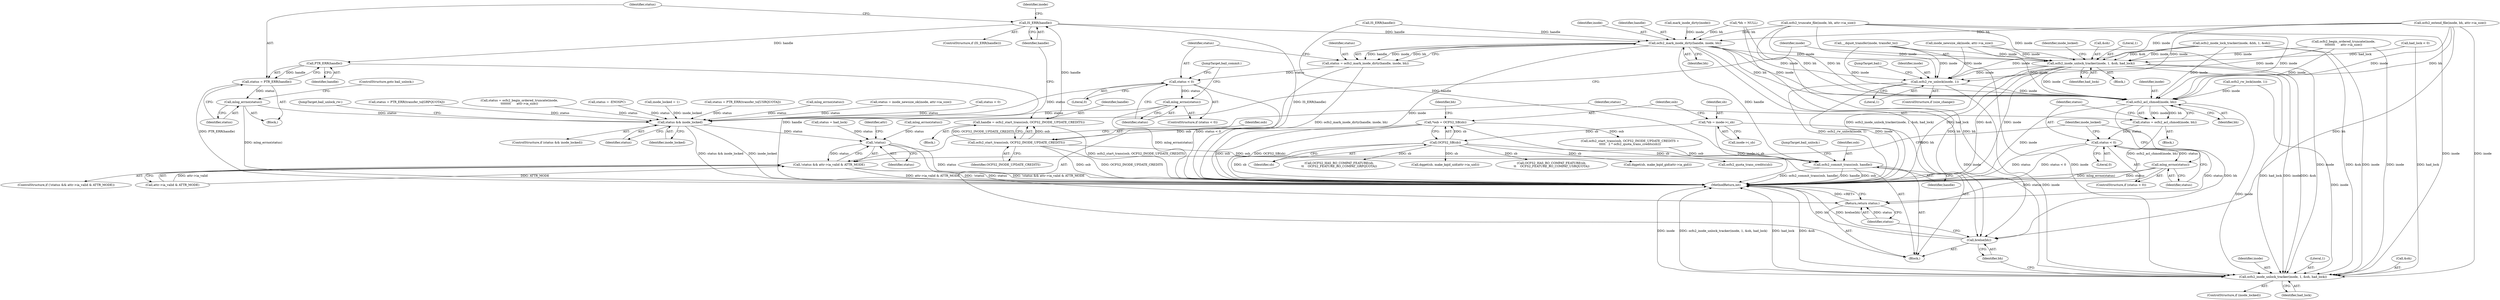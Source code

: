 digraph "0_linux_28f5a8a7c033cbf3e32277f4cc9c6afd74f05300@pointer" {
"1000508" [label="(Call,IS_ERR(handle))"];
"1000502" [label="(Call,handle = ocfs2_start_trans(osb, OCFS2_INODE_UPDATE_CREDITS))"];
"1000504" [label="(Call,ocfs2_start_trans(osb, OCFS2_INODE_UPDATE_CREDITS))"];
"1000130" [label="(Call,*osb = OCFS2_SB(sb))"];
"1000132" [label="(Call,OCFS2_SB(sb))"];
"1000124" [label="(Call,*sb = inode->i_sb)"];
"1000513" [label="(Call,PTR_ERR(handle))"];
"1000511" [label="(Call,status = PTR_ERR(handle))"];
"1000515" [label="(Call,mlog_errno(status))"];
"1000541" [label="(Call,status && inode_locked)"];
"1000576" [label="(Call,!status)"];
"1000575" [label="(Call,!status && attr->ia_valid & ATTR_MODE)"];
"1000605" [label="(Return,return status;)"];
"1000525" [label="(Call,ocfs2_mark_inode_dirty(handle, inode, bh))"];
"1000523" [label="(Call,status = ocfs2_mark_inode_dirty(handle, inode, bh))"];
"1000530" [label="(Call,status < 0)"];
"1000533" [label="(Call,mlog_errno(status))"];
"1000536" [label="(Call,ocfs2_commit_trans(osb, handle))"];
"1000545" [label="(Call,ocfs2_inode_unlock_tracker(inode, 1, &oh, had_lock))"];
"1000557" [label="(Call,ocfs2_rw_unlock(inode, 1))"];
"1000586" [label="(Call,ocfs2_acl_chmod(inode, bh))"];
"1000584" [label="(Call,status = ocfs2_acl_chmod(inode, bh))"];
"1000590" [label="(Call,status < 0)"];
"1000593" [label="(Call,mlog_errno(status))"];
"1000597" [label="(Call,ocfs2_inode_unlock_tracker(inode, 1, &oh, had_lock))"];
"1000603" [label="(Call,brelse(bh))"];
"1000135" [label="(Call,*bh = NULL)"];
"1000501" [label="(Block,)"];
"1000598" [label="(Identifier,inode)"];
"1000546" [label="(Identifier,inode)"];
"1000604" [label="(Identifier,bh)"];
"1000538" [label="(Identifier,handle)"];
"1000320" [label="(Call,ocfs2_truncate_file(inode, bh, attr->ia_size))"];
"1000280" [label="(Call,inode_locked = 1)"];
"1000542" [label="(Identifier,status)"];
"1000125" [label="(Identifier,sb)"];
"1000577" [label="(Identifier,status)"];
"1000584" [label="(Call,status = ocfs2_acl_chmod(inode, bh))"];
"1000529" [label="(ControlStructure,if (status < 0))"];
"1000605" [label="(Return,return status;)"];
"1000514" [label="(Identifier,handle)"];
"1000407" [label="(Call,dqget(sb, make_kqid_uid(attr->ia_uid)))"];
"1000550" [label="(Identifier,had_lock)"];
"1000527" [label="(Identifier,inode)"];
"1000504" [label="(Call,ocfs2_start_trans(osb, OCFS2_INODE_UPDATE_CREDITS))"];
"1000471" [label="(Call,ocfs2_start_trans(osb, OCFS2_INODE_UPDATE_CREDITS +\n\t\t\t\t\t   2 * ocfs2_quota_trans_credits(sb)))"];
"1000576" [label="(Call,!status)"];
"1000419" [label="(Call,status = PTR_ERR(transfer_to[USRQUOTA]))"];
"1000537" [label="(Identifier,osb)"];
"1000587" [label="(Identifier,inode)"];
"1000487" [label="(Call,mlog_errno(status))"];
"1000512" [label="(Identifier,status)"];
"1000534" [label="(Identifier,status)"];
"1000508" [label="(Call,IS_ERR(handle))"];
"1000591" [label="(Identifier,status)"];
"1000540" [label="(ControlStructure,if (status && inode_locked))"];
"1000594" [label="(Identifier,status)"];
"1000515" [label="(Call,mlog_errno(status))"];
"1000580" [label="(Identifier,attr)"];
"1000531" [label="(Identifier,status)"];
"1000595" [label="(ControlStructure,if (inode_locked))"];
"1000603" [label="(Call,brelse(bh))"];
"1000559" [label="(Literal,1)"];
"1000288" [label="(Call,inode_newsize_ok(inode, attr->ia_size))"];
"1000243" [label="(Call,ocfs2_rw_lock(inode, 1))"];
"1000528" [label="(Identifier,bh)"];
"1000532" [label="(Literal,0)"];
"1000599" [label="(Literal,1)"];
"1000132" [label="(Call,OCFS2_SB(sb))"];
"1000286" [label="(Call,status = inode_newsize_ok(inode, attr->ia_size))"];
"1000555" [label="(ControlStructure,if (size_change))"];
"1000541" [label="(Call,status && inode_locked)"];
"1000536" [label="(Call,ocfs2_commit_trans(osb, handle))"];
"1000574" [label="(ControlStructure,if (!status && attr->ia_valid & ATTR_MODE))"];
"1000535" [label="(JumpTarget,bail_commit:)"];
"1000329" [label="(Call,ocfs2_extend_file(inode, bh, attr->ia_size))"];
"1000131" [label="(Identifier,osb)"];
"1000530" [label="(Call,status < 0)"];
"1000510" [label="(Block,)"];
"1000523" [label="(Call,status = ocfs2_mark_inode_dirty(handle, inode, bh))"];
"1000503" [label="(Identifier,handle)"];
"1000588" [label="(Identifier,bh)"];
"1000399" [label="(Call,OCFS2_HAS_RO_COMPAT_FEATURE(sb,\n\t\t    OCFS2_FEATURE_RO_COMPAT_USRQUOTA))"];
"1000597" [label="(Call,ocfs2_inode_unlock_tracker(inode, 1, &oh, had_lock))"];
"1000575" [label="(Call,!status && attr->ia_valid & ATTR_MODE)"];
"1000126" [label="(Call,inode->i_sb)"];
"1000526" [label="(Identifier,handle)"];
"1000557" [label="(Call,ocfs2_rw_unlock(inode, 1))"];
"1000596" [label="(Identifier,inode_locked)"];
"1000251" [label="(Call,mlog_errno(status))"];
"1000268" [label="(Call,status = had_lock)"];
"1000507" [label="(ControlStructure,if (IS_ERR(handle)))"];
"1000589" [label="(ControlStructure,if (status < 0))"];
"1000492" [label="(Call,__dquot_transfer(inode, transfer_to))"];
"1000606" [label="(Identifier,status)"];
"1000130" [label="(Call,*osb = OCFS2_SB(sb))"];
"1000496" [label="(Call,status < 0)"];
"1000558" [label="(Identifier,inode)"];
"1000136" [label="(Identifier,bh)"];
"1000256" [label="(Call,ocfs2_inode_lock_tracker(inode, &bh, 1, &oh))"];
"1000450" [label="(Call,dqget(sb, make_kqid_gid(attr->ia_gid)))"];
"1000480" [label="(Call,IS_ERR(handle))"];
"1000545" [label="(Call,ocfs2_inode_unlock_tracker(inode, 1, &oh, had_lock))"];
"1000264" [label="(Call,had_lock < 0)"];
"1000585" [label="(Identifier,status)"];
"1000547" [label="(Literal,1)"];
"1000583" [label="(Block,)"];
"1000600" [label="(Call,&oh)"];
"1000310" [label="(Call,ocfs2_begin_ordered_truncate(inode,\n\t\t\t\t\t\t\t\t      attr->ia_size))"];
"1000519" [label="(Identifier,inode)"];
"1000477" [label="(Call,ocfs2_quota_trans_credits(sb))"];
"1000560" [label="(JumpTarget,bail:)"];
"1000586" [label="(Call,ocfs2_acl_chmod(inode, bh))"];
"1000513" [label="(Call,PTR_ERR(handle))"];
"1000509" [label="(Identifier,handle)"];
"1000578" [label="(Call,attr->ia_valid & ATTR_MODE)"];
"1000524" [label="(Identifier,status)"];
"1000124" [label="(Call,*sb = inode->i_sb)"];
"1000592" [label="(Literal,0)"];
"1000543" [label="(Identifier,inode_locked)"];
"1000539" [label="(JumpTarget,bail_unlock:)"];
"1000607" [label="(MethodReturn,int)"];
"1000590" [label="(Call,status < 0)"];
"1000554" [label="(JumpTarget,bail_unlock_rw:)"];
"1000108" [label="(Block,)"];
"1000552" [label="(Identifier,inode_locked)"];
"1000517" [label="(ControlStructure,goto bail_unlock;)"];
"1000506" [label="(Identifier,OCFS2_INODE_UPDATE_CREDITS)"];
"1000525" [label="(Call,ocfs2_mark_inode_dirty(handle, inode, bh))"];
"1000516" [label="(Identifier,status)"];
"1000602" [label="(Identifier,had_lock)"];
"1000511" [label="(Call,status = PTR_ERR(handle))"];
"1000502" [label="(Call,handle = ocfs2_start_trans(osb, OCFS2_INODE_UPDATE_CREDITS))"];
"1000133" [label="(Identifier,sb)"];
"1000593" [label="(Call,mlog_errno(status))"];
"1000533" [label="(Call,mlog_errno(status))"];
"1000462" [label="(Call,status = PTR_ERR(transfer_to[GRPQUOTA]))"];
"1000544" [label="(Block,)"];
"1000308" [label="(Call,status = ocfs2_begin_ordered_truncate(inode,\n\t\t\t\t\t\t\t\t      attr->ia_size))"];
"1000347" [label="(Call,status = -ENOSPC)"];
"1000442" [label="(Call,OCFS2_HAS_RO_COMPAT_FEATURE(sb,\n\t\t    OCFS2_FEATURE_RO_COMPAT_GRPQUOTA))"];
"1000548" [label="(Call,&oh)"];
"1000505" [label="(Identifier,osb)"];
"1000521" [label="(Call,mark_inode_dirty(inode))"];
"1000508" -> "1000507"  [label="AST: "];
"1000508" -> "1000509"  [label="CFG: "];
"1000509" -> "1000508"  [label="AST: "];
"1000512" -> "1000508"  [label="CFG: "];
"1000519" -> "1000508"  [label="CFG: "];
"1000508" -> "1000607"  [label="DDG: IS_ERR(handle)"];
"1000502" -> "1000508"  [label="DDG: handle"];
"1000508" -> "1000513"  [label="DDG: handle"];
"1000508" -> "1000525"  [label="DDG: handle"];
"1000502" -> "1000501"  [label="AST: "];
"1000502" -> "1000504"  [label="CFG: "];
"1000503" -> "1000502"  [label="AST: "];
"1000504" -> "1000502"  [label="AST: "];
"1000509" -> "1000502"  [label="CFG: "];
"1000502" -> "1000607"  [label="DDG: ocfs2_start_trans(osb, OCFS2_INODE_UPDATE_CREDITS)"];
"1000504" -> "1000502"  [label="DDG: osb"];
"1000504" -> "1000502"  [label="DDG: OCFS2_INODE_UPDATE_CREDITS"];
"1000504" -> "1000506"  [label="CFG: "];
"1000505" -> "1000504"  [label="AST: "];
"1000506" -> "1000504"  [label="AST: "];
"1000504" -> "1000607"  [label="DDG: OCFS2_INODE_UPDATE_CREDITS"];
"1000504" -> "1000607"  [label="DDG: osb"];
"1000130" -> "1000504"  [label="DDG: osb"];
"1000504" -> "1000536"  [label="DDG: osb"];
"1000130" -> "1000108"  [label="AST: "];
"1000130" -> "1000132"  [label="CFG: "];
"1000131" -> "1000130"  [label="AST: "];
"1000132" -> "1000130"  [label="AST: "];
"1000136" -> "1000130"  [label="CFG: "];
"1000130" -> "1000607"  [label="DDG: OCFS2_SB(sb)"];
"1000130" -> "1000607"  [label="DDG: osb"];
"1000132" -> "1000130"  [label="DDG: sb"];
"1000130" -> "1000471"  [label="DDG: osb"];
"1000132" -> "1000133"  [label="CFG: "];
"1000133" -> "1000132"  [label="AST: "];
"1000132" -> "1000607"  [label="DDG: sb"];
"1000124" -> "1000132"  [label="DDG: sb"];
"1000132" -> "1000399"  [label="DDG: sb"];
"1000132" -> "1000407"  [label="DDG: sb"];
"1000132" -> "1000442"  [label="DDG: sb"];
"1000132" -> "1000450"  [label="DDG: sb"];
"1000132" -> "1000477"  [label="DDG: sb"];
"1000124" -> "1000108"  [label="AST: "];
"1000124" -> "1000126"  [label="CFG: "];
"1000125" -> "1000124"  [label="AST: "];
"1000126" -> "1000124"  [label="AST: "];
"1000131" -> "1000124"  [label="CFG: "];
"1000124" -> "1000607"  [label="DDG: inode->i_sb"];
"1000513" -> "1000511"  [label="AST: "];
"1000513" -> "1000514"  [label="CFG: "];
"1000514" -> "1000513"  [label="AST: "];
"1000511" -> "1000513"  [label="CFG: "];
"1000513" -> "1000607"  [label="DDG: handle"];
"1000513" -> "1000511"  [label="DDG: handle"];
"1000511" -> "1000510"  [label="AST: "];
"1000512" -> "1000511"  [label="AST: "];
"1000516" -> "1000511"  [label="CFG: "];
"1000511" -> "1000607"  [label="DDG: PTR_ERR(handle)"];
"1000511" -> "1000515"  [label="DDG: status"];
"1000515" -> "1000510"  [label="AST: "];
"1000515" -> "1000516"  [label="CFG: "];
"1000516" -> "1000515"  [label="AST: "];
"1000517" -> "1000515"  [label="CFG: "];
"1000515" -> "1000607"  [label="DDG: mlog_errno(status)"];
"1000515" -> "1000541"  [label="DDG: status"];
"1000541" -> "1000540"  [label="AST: "];
"1000541" -> "1000542"  [label="CFG: "];
"1000541" -> "1000543"  [label="CFG: "];
"1000542" -> "1000541"  [label="AST: "];
"1000543" -> "1000541"  [label="AST: "];
"1000546" -> "1000541"  [label="CFG: "];
"1000554" -> "1000541"  [label="CFG: "];
"1000541" -> "1000607"  [label="DDG: inode_locked"];
"1000541" -> "1000607"  [label="DDG: status && inode_locked"];
"1000308" -> "1000541"  [label="DDG: status"];
"1000286" -> "1000541"  [label="DDG: status"];
"1000487" -> "1000541"  [label="DDG: status"];
"1000533" -> "1000541"  [label="DDG: status"];
"1000462" -> "1000541"  [label="DDG: status"];
"1000530" -> "1000541"  [label="DDG: status"];
"1000419" -> "1000541"  [label="DDG: status"];
"1000347" -> "1000541"  [label="DDG: status"];
"1000496" -> "1000541"  [label="DDG: status"];
"1000280" -> "1000541"  [label="DDG: inode_locked"];
"1000541" -> "1000576"  [label="DDG: status"];
"1000576" -> "1000575"  [label="AST: "];
"1000576" -> "1000577"  [label="CFG: "];
"1000577" -> "1000576"  [label="AST: "];
"1000580" -> "1000576"  [label="CFG: "];
"1000575" -> "1000576"  [label="CFG: "];
"1000576" -> "1000607"  [label="DDG: status"];
"1000576" -> "1000575"  [label="DDG: status"];
"1000268" -> "1000576"  [label="DDG: status"];
"1000251" -> "1000576"  [label="DDG: status"];
"1000576" -> "1000605"  [label="DDG: status"];
"1000575" -> "1000574"  [label="AST: "];
"1000575" -> "1000578"  [label="CFG: "];
"1000578" -> "1000575"  [label="AST: "];
"1000585" -> "1000575"  [label="CFG: "];
"1000596" -> "1000575"  [label="CFG: "];
"1000575" -> "1000607"  [label="DDG: !status && attr->ia_valid & ATTR_MODE"];
"1000575" -> "1000607"  [label="DDG: attr->ia_valid & ATTR_MODE"];
"1000575" -> "1000607"  [label="DDG: !status"];
"1000578" -> "1000575"  [label="DDG: attr->ia_valid"];
"1000578" -> "1000575"  [label="DDG: ATTR_MODE"];
"1000605" -> "1000108"  [label="AST: "];
"1000605" -> "1000606"  [label="CFG: "];
"1000606" -> "1000605"  [label="AST: "];
"1000607" -> "1000605"  [label="CFG: "];
"1000605" -> "1000607"  [label="DDG: <RET>"];
"1000606" -> "1000605"  [label="DDG: status"];
"1000590" -> "1000605"  [label="DDG: status"];
"1000593" -> "1000605"  [label="DDG: status"];
"1000525" -> "1000523"  [label="AST: "];
"1000525" -> "1000528"  [label="CFG: "];
"1000526" -> "1000525"  [label="AST: "];
"1000527" -> "1000525"  [label="AST: "];
"1000528" -> "1000525"  [label="AST: "];
"1000523" -> "1000525"  [label="CFG: "];
"1000525" -> "1000607"  [label="DDG: inode"];
"1000525" -> "1000523"  [label="DDG: handle"];
"1000525" -> "1000523"  [label="DDG: inode"];
"1000525" -> "1000523"  [label="DDG: bh"];
"1000480" -> "1000525"  [label="DDG: handle"];
"1000521" -> "1000525"  [label="DDG: inode"];
"1000329" -> "1000525"  [label="DDG: bh"];
"1000320" -> "1000525"  [label="DDG: bh"];
"1000135" -> "1000525"  [label="DDG: bh"];
"1000525" -> "1000536"  [label="DDG: handle"];
"1000525" -> "1000545"  [label="DDG: inode"];
"1000525" -> "1000557"  [label="DDG: inode"];
"1000525" -> "1000586"  [label="DDG: inode"];
"1000525" -> "1000586"  [label="DDG: bh"];
"1000525" -> "1000597"  [label="DDG: inode"];
"1000525" -> "1000603"  [label="DDG: bh"];
"1000523" -> "1000108"  [label="AST: "];
"1000524" -> "1000523"  [label="AST: "];
"1000531" -> "1000523"  [label="CFG: "];
"1000523" -> "1000607"  [label="DDG: ocfs2_mark_inode_dirty(handle, inode, bh)"];
"1000523" -> "1000530"  [label="DDG: status"];
"1000530" -> "1000529"  [label="AST: "];
"1000530" -> "1000532"  [label="CFG: "];
"1000531" -> "1000530"  [label="AST: "];
"1000532" -> "1000530"  [label="AST: "];
"1000534" -> "1000530"  [label="CFG: "];
"1000535" -> "1000530"  [label="CFG: "];
"1000530" -> "1000607"  [label="DDG: status < 0"];
"1000530" -> "1000533"  [label="DDG: status"];
"1000533" -> "1000529"  [label="AST: "];
"1000533" -> "1000534"  [label="CFG: "];
"1000534" -> "1000533"  [label="AST: "];
"1000535" -> "1000533"  [label="CFG: "];
"1000533" -> "1000607"  [label="DDG: mlog_errno(status)"];
"1000536" -> "1000108"  [label="AST: "];
"1000536" -> "1000538"  [label="CFG: "];
"1000537" -> "1000536"  [label="AST: "];
"1000538" -> "1000536"  [label="AST: "];
"1000539" -> "1000536"  [label="CFG: "];
"1000536" -> "1000607"  [label="DDG: ocfs2_commit_trans(osb, handle)"];
"1000536" -> "1000607"  [label="DDG: handle"];
"1000536" -> "1000607"  [label="DDG: osb"];
"1000471" -> "1000536"  [label="DDG: osb"];
"1000480" -> "1000536"  [label="DDG: handle"];
"1000545" -> "1000544"  [label="AST: "];
"1000545" -> "1000550"  [label="CFG: "];
"1000546" -> "1000545"  [label="AST: "];
"1000547" -> "1000545"  [label="AST: "];
"1000548" -> "1000545"  [label="AST: "];
"1000550" -> "1000545"  [label="AST: "];
"1000552" -> "1000545"  [label="CFG: "];
"1000545" -> "1000607"  [label="DDG: had_lock"];
"1000545" -> "1000607"  [label="DDG: &oh"];
"1000545" -> "1000607"  [label="DDG: inode"];
"1000545" -> "1000607"  [label="DDG: ocfs2_inode_unlock_tracker(inode, 1, &oh, had_lock)"];
"1000310" -> "1000545"  [label="DDG: inode"];
"1000492" -> "1000545"  [label="DDG: inode"];
"1000288" -> "1000545"  [label="DDG: inode"];
"1000329" -> "1000545"  [label="DDG: inode"];
"1000256" -> "1000545"  [label="DDG: inode"];
"1000256" -> "1000545"  [label="DDG: &oh"];
"1000320" -> "1000545"  [label="DDG: inode"];
"1000264" -> "1000545"  [label="DDG: had_lock"];
"1000545" -> "1000557"  [label="DDG: inode"];
"1000545" -> "1000586"  [label="DDG: inode"];
"1000545" -> "1000597"  [label="DDG: inode"];
"1000545" -> "1000597"  [label="DDG: &oh"];
"1000545" -> "1000597"  [label="DDG: had_lock"];
"1000557" -> "1000555"  [label="AST: "];
"1000557" -> "1000559"  [label="CFG: "];
"1000558" -> "1000557"  [label="AST: "];
"1000559" -> "1000557"  [label="AST: "];
"1000560" -> "1000557"  [label="CFG: "];
"1000557" -> "1000607"  [label="DDG: ocfs2_rw_unlock(inode, 1)"];
"1000557" -> "1000607"  [label="DDG: inode"];
"1000310" -> "1000557"  [label="DDG: inode"];
"1000492" -> "1000557"  [label="DDG: inode"];
"1000288" -> "1000557"  [label="DDG: inode"];
"1000329" -> "1000557"  [label="DDG: inode"];
"1000256" -> "1000557"  [label="DDG: inode"];
"1000320" -> "1000557"  [label="DDG: inode"];
"1000557" -> "1000586"  [label="DDG: inode"];
"1000557" -> "1000597"  [label="DDG: inode"];
"1000586" -> "1000584"  [label="AST: "];
"1000586" -> "1000588"  [label="CFG: "];
"1000587" -> "1000586"  [label="AST: "];
"1000588" -> "1000586"  [label="AST: "];
"1000584" -> "1000586"  [label="CFG: "];
"1000586" -> "1000607"  [label="DDG: inode"];
"1000586" -> "1000584"  [label="DDG: inode"];
"1000586" -> "1000584"  [label="DDG: bh"];
"1000310" -> "1000586"  [label="DDG: inode"];
"1000492" -> "1000586"  [label="DDG: inode"];
"1000288" -> "1000586"  [label="DDG: inode"];
"1000329" -> "1000586"  [label="DDG: inode"];
"1000329" -> "1000586"  [label="DDG: bh"];
"1000320" -> "1000586"  [label="DDG: inode"];
"1000320" -> "1000586"  [label="DDG: bh"];
"1000243" -> "1000586"  [label="DDG: inode"];
"1000256" -> "1000586"  [label="DDG: inode"];
"1000135" -> "1000586"  [label="DDG: bh"];
"1000586" -> "1000597"  [label="DDG: inode"];
"1000586" -> "1000603"  [label="DDG: bh"];
"1000584" -> "1000583"  [label="AST: "];
"1000585" -> "1000584"  [label="AST: "];
"1000591" -> "1000584"  [label="CFG: "];
"1000584" -> "1000607"  [label="DDG: ocfs2_acl_chmod(inode, bh)"];
"1000584" -> "1000590"  [label="DDG: status"];
"1000590" -> "1000589"  [label="AST: "];
"1000590" -> "1000592"  [label="CFG: "];
"1000591" -> "1000590"  [label="AST: "];
"1000592" -> "1000590"  [label="AST: "];
"1000594" -> "1000590"  [label="CFG: "];
"1000596" -> "1000590"  [label="CFG: "];
"1000590" -> "1000607"  [label="DDG: status < 0"];
"1000590" -> "1000607"  [label="DDG: status"];
"1000590" -> "1000593"  [label="DDG: status"];
"1000593" -> "1000589"  [label="AST: "];
"1000593" -> "1000594"  [label="CFG: "];
"1000594" -> "1000593"  [label="AST: "];
"1000596" -> "1000593"  [label="CFG: "];
"1000593" -> "1000607"  [label="DDG: status"];
"1000593" -> "1000607"  [label="DDG: mlog_errno(status)"];
"1000597" -> "1000595"  [label="AST: "];
"1000597" -> "1000602"  [label="CFG: "];
"1000598" -> "1000597"  [label="AST: "];
"1000599" -> "1000597"  [label="AST: "];
"1000600" -> "1000597"  [label="AST: "];
"1000602" -> "1000597"  [label="AST: "];
"1000604" -> "1000597"  [label="CFG: "];
"1000597" -> "1000607"  [label="DDG: inode"];
"1000597" -> "1000607"  [label="DDG: ocfs2_inode_unlock_tracker(inode, 1, &oh, had_lock)"];
"1000597" -> "1000607"  [label="DDG: had_lock"];
"1000597" -> "1000607"  [label="DDG: &oh"];
"1000310" -> "1000597"  [label="DDG: inode"];
"1000492" -> "1000597"  [label="DDG: inode"];
"1000288" -> "1000597"  [label="DDG: inode"];
"1000329" -> "1000597"  [label="DDG: inode"];
"1000320" -> "1000597"  [label="DDG: inode"];
"1000243" -> "1000597"  [label="DDG: inode"];
"1000256" -> "1000597"  [label="DDG: inode"];
"1000256" -> "1000597"  [label="DDG: &oh"];
"1000264" -> "1000597"  [label="DDG: had_lock"];
"1000603" -> "1000108"  [label="AST: "];
"1000603" -> "1000604"  [label="CFG: "];
"1000604" -> "1000603"  [label="AST: "];
"1000606" -> "1000603"  [label="CFG: "];
"1000603" -> "1000607"  [label="DDG: bh"];
"1000603" -> "1000607"  [label="DDG: brelse(bh)"];
"1000329" -> "1000603"  [label="DDG: bh"];
"1000320" -> "1000603"  [label="DDG: bh"];
"1000135" -> "1000603"  [label="DDG: bh"];
}
